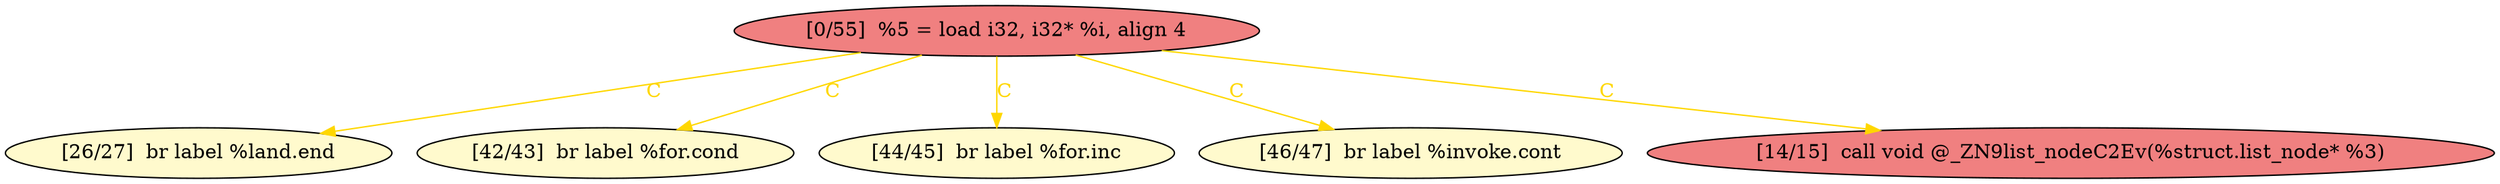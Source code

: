 
digraph G {


node252 [fillcolor=lemonchiffon,label="[26/27]  br label %land.end",shape=ellipse,style=filled ]
node250 [fillcolor=lemonchiffon,label="[42/43]  br label %for.cond",shape=ellipse,style=filled ]
node249 [fillcolor=lemonchiffon,label="[44/45]  br label %for.inc",shape=ellipse,style=filled ]
node247 [fillcolor=lemonchiffon,label="[46/47]  br label %invoke.cont",shape=ellipse,style=filled ]
node251 [fillcolor=lightcoral,label="[14/15]  call void @_ZN9list_nodeC2Ev(%struct.list_node* %3)",shape=ellipse,style=filled ]
node248 [fillcolor=lightcoral,label="[0/55]  %5 = load i32, i32* %i, align 4",shape=ellipse,style=filled ]

node248->node247 [style=solid,color=gold,label="C",penwidth=1.0,fontcolor=gold ]
node248->node251 [style=solid,color=gold,label="C",penwidth=1.0,fontcolor=gold ]
node248->node252 [style=solid,color=gold,label="C",penwidth=1.0,fontcolor=gold ]
node248->node250 [style=solid,color=gold,label="C",penwidth=1.0,fontcolor=gold ]
node248->node249 [style=solid,color=gold,label="C",penwidth=1.0,fontcolor=gold ]


}
